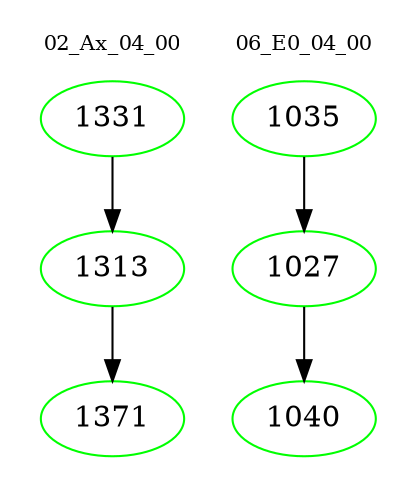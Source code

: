 digraph{
subgraph cluster_0 {
color = white
label = "02_Ax_04_00";
fontsize=10;
T0_1331 [label="1331", color="green"]
T0_1331 -> T0_1313 [color="black"]
T0_1313 [label="1313", color="green"]
T0_1313 -> T0_1371 [color="black"]
T0_1371 [label="1371", color="green"]
}
subgraph cluster_1 {
color = white
label = "06_E0_04_00";
fontsize=10;
T1_1035 [label="1035", color="green"]
T1_1035 -> T1_1027 [color="black"]
T1_1027 [label="1027", color="green"]
T1_1027 -> T1_1040 [color="black"]
T1_1040 [label="1040", color="green"]
}
}
